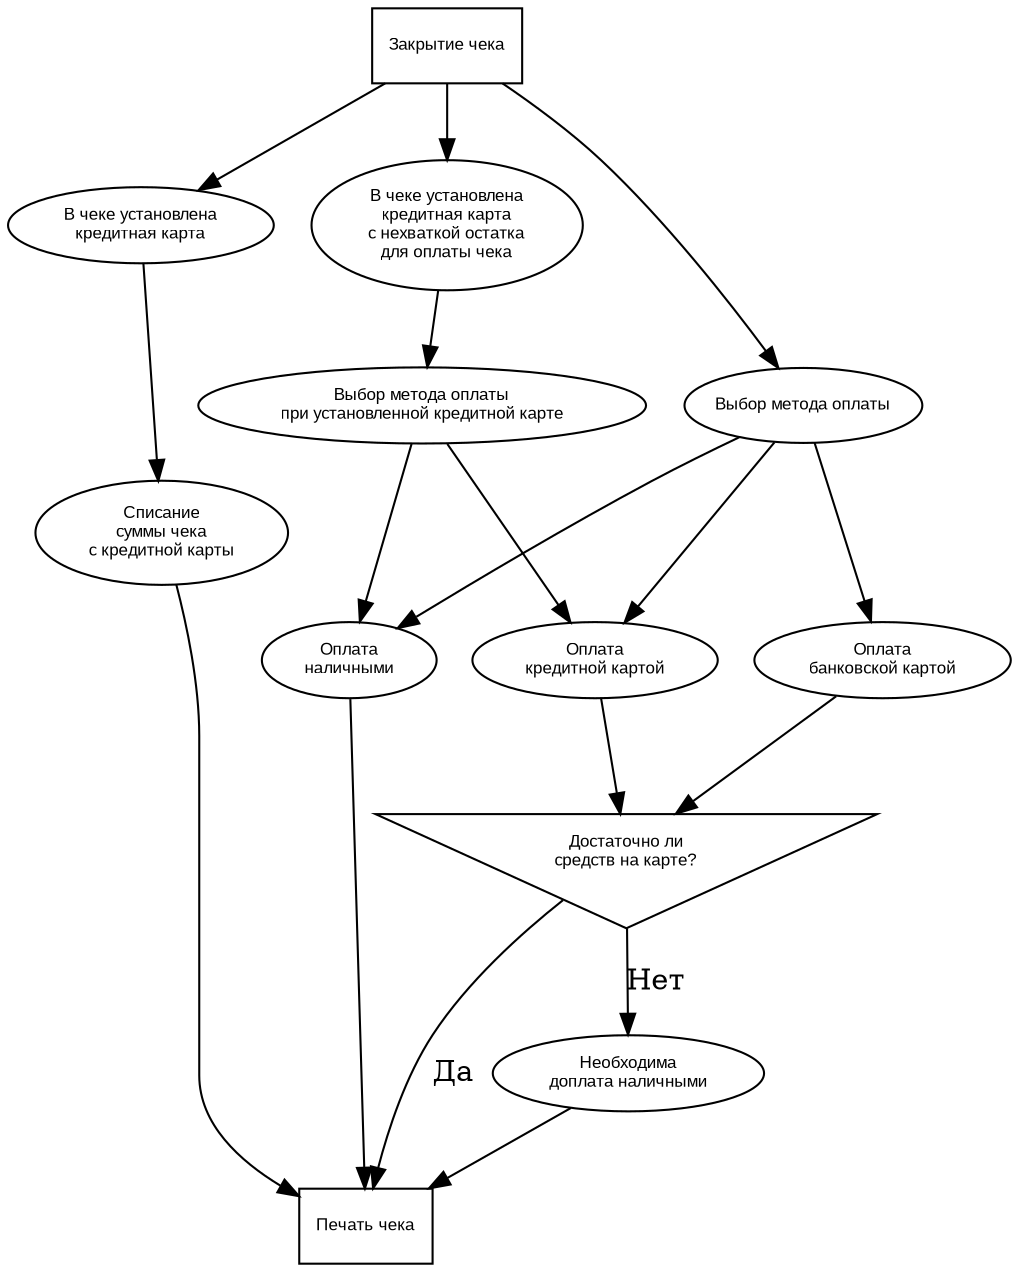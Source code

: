 digraph CpPayment {
	node [fontname="Arial", fontsize=8];
	closecheck->creditcard
	creditcard->scwithdraw
	scwithdraw->printcheck
	closecheck->creditcard_needaddedpayment
	creditcard_needaddedpayment->selectpaymethod_sc
	closecheck->selectpaymethod
	selectpaymethod->cpmCash
	selectpaymethod->cpmBank
	selectpaymethod->cpmIncorpCrd
	selectpaymethod_sc->cpmCash
	selectpaymethod_sc->cpmIncorpCrd
	cpmBank->isrestenough
	cpmIncorpCrd->isrestenough
	isrestenough->addedpayment [label="Нет"]
	isrestenough->printcheck [label="Да"]
	addedpayment->printcheck
	cpmCash->printcheck
	
	closecheck [shape=box, label="Закрытие чека"]
	creditcard [shape=ellipse, label="В чеке установлена\nкредитная карта"]
	creditcard_needaddedpayment [shape=ellipse, label="В чеке установлена\nкредитная карта\nс нехваткой остатка\nдля оплаты чека"]
	scwithdraw [shape=ellipse, label="Списание\nсуммы чека\nс кредитной карты"]
	selectpaymethod [shape=ellipse, label="Выбор метода оплаты"]
	selectpaymethod_sc [shape=ellipse, label="Выбор метода оплаты\nпри установленной кредитной карте"]
	cpmCash [shape=ellipse, label="Оплата\nналичными"]
	cpmBank [shape=ellipse, label="Оплата\nбанковской картой"]
	cpmIncorpCrd [shape=ellipse, label="Оплата\nкредитной картой"]
	isrestenough [shape=invtriangle, label="Достаточно ли\nсредств на карте?"]	
	addedpayment [shape=ellipse, label="Необходима\nдоплата наличными"]
	printcheck [shape=box, label="Печать чека"]
}

